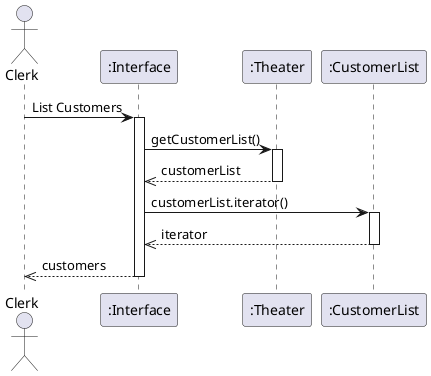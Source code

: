 @startuml

actor Clerk

Clerk -> ":Interface" : List Customers
activate ":Interface"

":Interface" -> ":Theater" : getCustomerList()
activate ":Theater"
":Theater" -->> ":Interface": customerList
deactivate ":Theater"
":Interface" -> ":CustomerList": customerList.iterator()
activate ":CustomerList"
":CustomerList" -->> ":Interface": iterator
deactivate ":CustomerList"
":Interface" -->> Clerk: customers
deactivate ":Interface"
@enduml